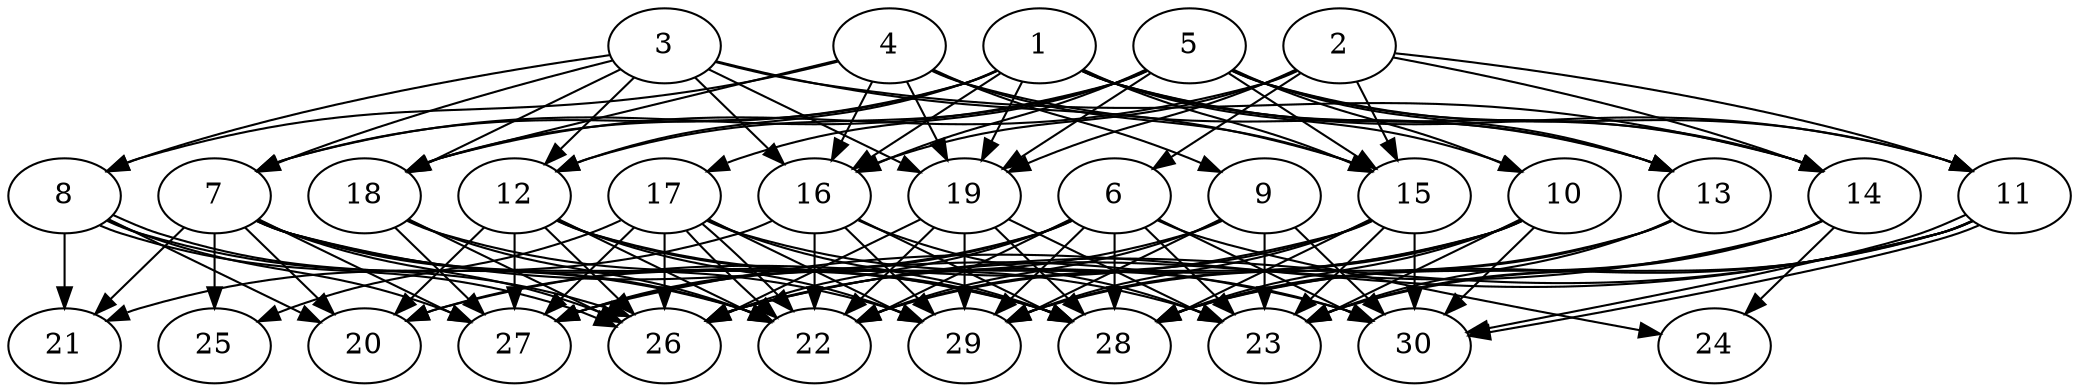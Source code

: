 // DAG automatically generated by daggen at Thu Oct  3 14:04:18 2019
// ./daggen --dot -n 30 --ccr 0.3 --fat 0.7 --regular 0.5 --density 0.9 --mindata 5242880 --maxdata 52428800 
digraph G {
  1 [size="34792107", alpha="0.09", expect_size="10437632"] 
  1 -> 7 [size ="10437632"]
  1 -> 10 [size ="10437632"]
  1 -> 11 [size ="10437632"]
  1 -> 12 [size ="10437632"]
  1 -> 13 [size ="10437632"]
  1 -> 14 [size ="10437632"]
  1 -> 15 [size ="10437632"]
  1 -> 16 [size ="10437632"]
  1 -> 18 [size ="10437632"]
  1 -> 19 [size ="10437632"]
  2 [size="116763307", alpha="0.15", expect_size="35028992"] 
  2 -> 6 [size ="35028992"]
  2 -> 11 [size ="35028992"]
  2 -> 14 [size ="35028992"]
  2 -> 15 [size ="35028992"]
  2 -> 16 [size ="35028992"]
  2 -> 18 [size ="35028992"]
  2 -> 19 [size ="35028992"]
  3 [size="145414827", alpha="0.18", expect_size="43624448"] 
  3 -> 7 [size ="43624448"]
  3 -> 8 [size ="43624448"]
  3 -> 12 [size ="43624448"]
  3 -> 14 [size ="43624448"]
  3 -> 15 [size ="43624448"]
  3 -> 16 [size ="43624448"]
  3 -> 18 [size ="43624448"]
  3 -> 19 [size ="43624448"]
  4 [size="106796373", alpha="0.05", expect_size="32038912"] 
  4 -> 8 [size ="32038912"]
  4 -> 9 [size ="32038912"]
  4 -> 13 [size ="32038912"]
  4 -> 15 [size ="32038912"]
  4 -> 16 [size ="32038912"]
  4 -> 18 [size ="32038912"]
  4 -> 19 [size ="32038912"]
  5 [size="42926080", alpha="0.15", expect_size="12877824"] 
  5 -> 7 [size ="12877824"]
  5 -> 10 [size ="12877824"]
  5 -> 11 [size ="12877824"]
  5 -> 12 [size ="12877824"]
  5 -> 13 [size ="12877824"]
  5 -> 14 [size ="12877824"]
  5 -> 15 [size ="12877824"]
  5 -> 16 [size ="12877824"]
  5 -> 17 [size ="12877824"]
  5 -> 19 [size ="12877824"]
  6 [size="44346027", alpha="0.12", expect_size="13303808"] 
  6 -> 20 [size ="13303808"]
  6 -> 22 [size ="13303808"]
  6 -> 23 [size ="13303808"]
  6 -> 24 [size ="13303808"]
  6 -> 26 [size ="13303808"]
  6 -> 27 [size ="13303808"]
  6 -> 28 [size ="13303808"]
  6 -> 29 [size ="13303808"]
  6 -> 30 [size ="13303808"]
  7 [size="161331200", alpha="0.02", expect_size="48399360"] 
  7 -> 20 [size ="48399360"]
  7 -> 21 [size ="48399360"]
  7 -> 22 [size ="48399360"]
  7 -> 25 [size ="48399360"]
  7 -> 26 [size ="48399360"]
  7 -> 27 [size ="48399360"]
  7 -> 28 [size ="48399360"]
  7 -> 29 [size ="48399360"]
  7 -> 30 [size ="48399360"]
  8 [size="60375040", alpha="0.20", expect_size="18112512"] 
  8 -> 20 [size ="18112512"]
  8 -> 21 [size ="18112512"]
  8 -> 22 [size ="18112512"]
  8 -> 26 [size ="18112512"]
  8 -> 26 [size ="18112512"]
  8 -> 27 [size ="18112512"]
  9 [size="41260373", alpha="0.08", expect_size="12378112"] 
  9 -> 22 [size ="12378112"]
  9 -> 23 [size ="12378112"]
  9 -> 27 [size ="12378112"]
  9 -> 29 [size ="12378112"]
  9 -> 30 [size ="12378112"]
  10 [size="168052053", alpha="0.07", expect_size="50415616"] 
  10 -> 22 [size ="50415616"]
  10 -> 23 [size ="50415616"]
  10 -> 26 [size ="50415616"]
  10 -> 28 [size ="50415616"]
  10 -> 29 [size ="50415616"]
  10 -> 30 [size ="50415616"]
  11 [size="160989867", alpha="0.15", expect_size="48296960"] 
  11 -> 23 [size ="48296960"]
  11 -> 26 [size ="48296960"]
  11 -> 27 [size ="48296960"]
  11 -> 28 [size ="48296960"]
  11 -> 30 [size ="48296960"]
  11 -> 30 [size ="48296960"]
  12 [size="75072853", alpha="0.07", expect_size="22521856"] 
  12 -> 20 [size ="22521856"]
  12 -> 22 [size ="22521856"]
  12 -> 23 [size ="22521856"]
  12 -> 26 [size ="22521856"]
  12 -> 27 [size ="22521856"]
  12 -> 28 [size ="22521856"]
  12 -> 29 [size ="22521856"]
  13 [size="33498453", alpha="0.06", expect_size="10049536"] 
  13 -> 23 [size ="10049536"]
  13 -> 28 [size ="10049536"]
  13 -> 29 [size ="10049536"]
  14 [size="173830827", alpha="0.10", expect_size="52149248"] 
  14 -> 23 [size ="52149248"]
  14 -> 24 [size ="52149248"]
  14 -> 26 [size ="52149248"]
  14 -> 28 [size ="52149248"]
  15 [size="57019733", alpha="0.06", expect_size="17105920"] 
  15 -> 20 [size ="17105920"]
  15 -> 22 [size ="17105920"]
  15 -> 23 [size ="17105920"]
  15 -> 28 [size ="17105920"]
  15 -> 29 [size ="17105920"]
  15 -> 30 [size ="17105920"]
  16 [size="18503680", alpha="0.08", expect_size="5551104"] 
  16 -> 21 [size ="5551104"]
  16 -> 22 [size ="5551104"]
  16 -> 23 [size ="5551104"]
  16 -> 28 [size ="5551104"]
  16 -> 29 [size ="5551104"]
  17 [size="114827947", alpha="0.09", expect_size="34448384"] 
  17 -> 22 [size ="34448384"]
  17 -> 22 [size ="34448384"]
  17 -> 25 [size ="34448384"]
  17 -> 26 [size ="34448384"]
  17 -> 27 [size ="34448384"]
  17 -> 28 [size ="34448384"]
  17 -> 29 [size ="34448384"]
  17 -> 30 [size ="34448384"]
  18 [size="133990400", alpha="0.19", expect_size="40197120"] 
  18 -> 22 [size ="40197120"]
  18 -> 26 [size ="40197120"]
  18 -> 27 [size ="40197120"]
  18 -> 28 [size ="40197120"]
  19 [size="133478400", alpha="0.18", expect_size="40043520"] 
  19 -> 22 [size ="40043520"]
  19 -> 23 [size ="40043520"]
  19 -> 26 [size ="40043520"]
  19 -> 28 [size ="40043520"]
  19 -> 29 [size ="40043520"]
  20 [size="40874667", alpha="0.18", expect_size="12262400"] 
  21 [size="98273280", alpha="0.01", expect_size="29481984"] 
  22 [size="55453013", alpha="0.16", expect_size="16635904"] 
  23 [size="109516800", alpha="0.07", expect_size="32855040"] 
  24 [size="154460160", alpha="0.10", expect_size="46338048"] 
  25 [size="78953813", alpha="0.15", expect_size="23686144"] 
  26 [size="130017280", alpha="0.05", expect_size="39005184"] 
  27 [size="32088747", alpha="0.12", expect_size="9626624"] 
  28 [size="103775573", alpha="0.05", expect_size="31132672"] 
  29 [size="98413227", alpha="0.01", expect_size="29523968"] 
  30 [size="84783787", alpha="0.16", expect_size="25435136"] 
}
